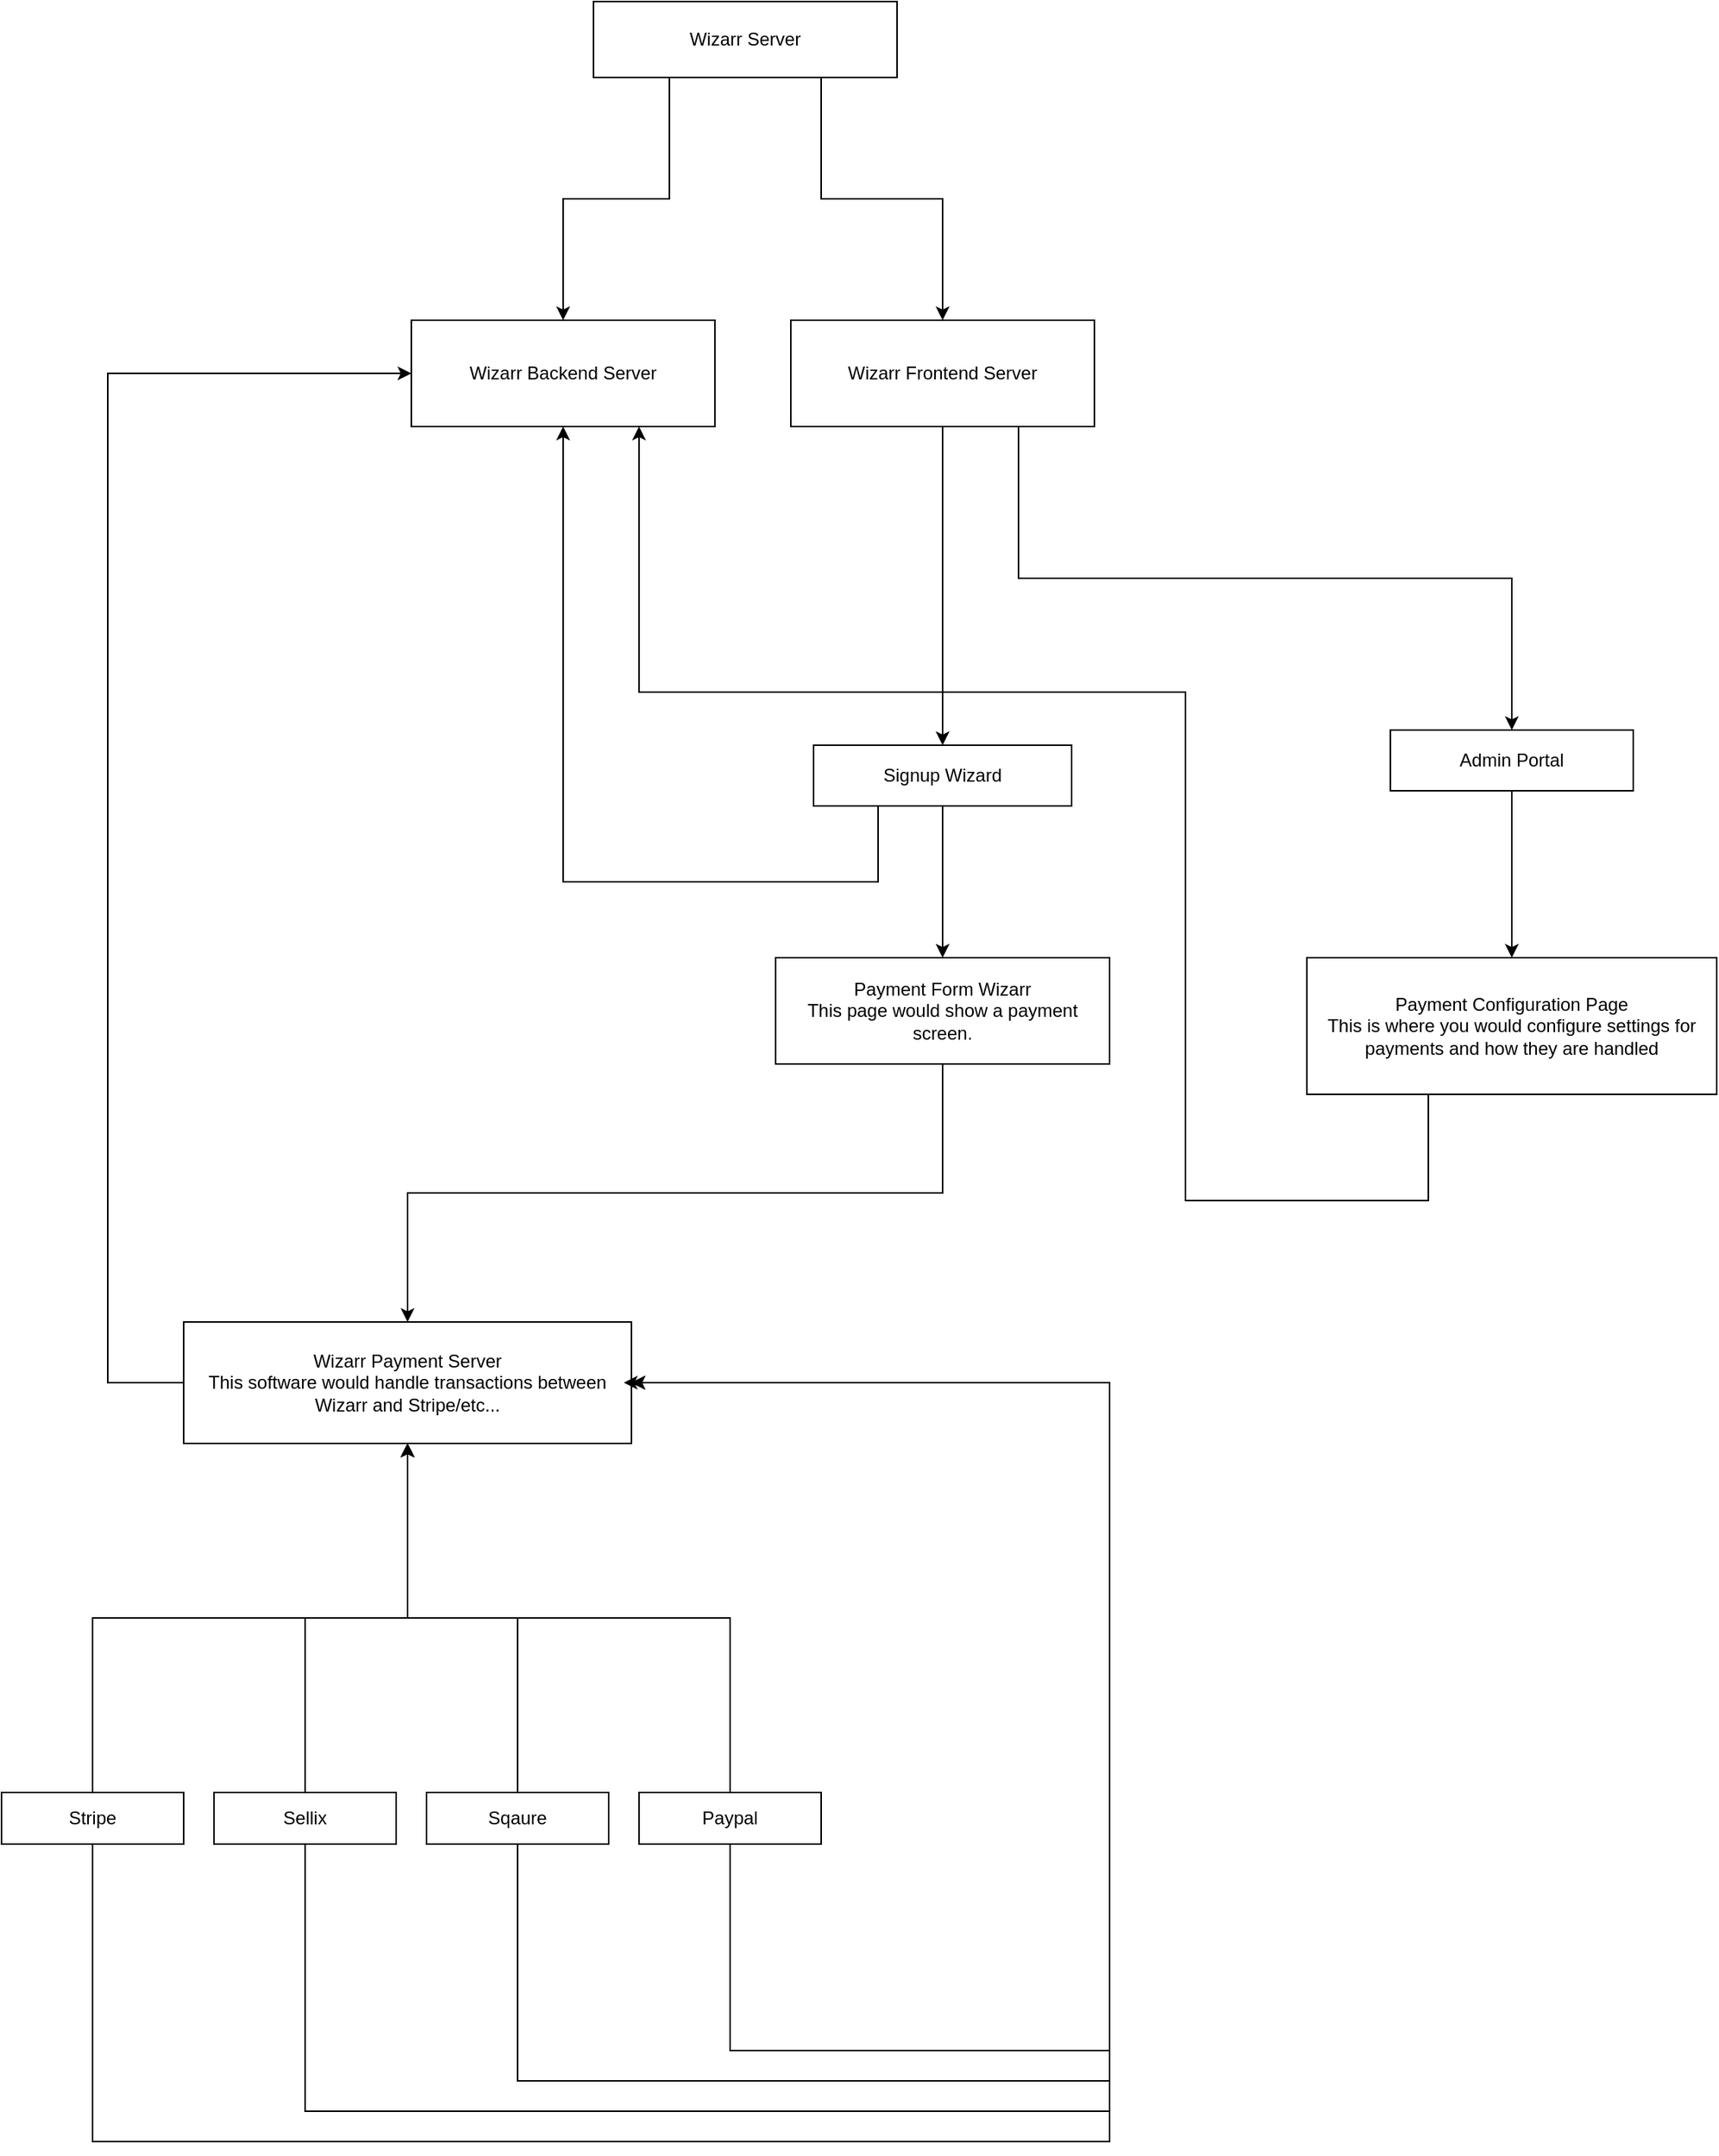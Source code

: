 <mxfile version="21.6.9" type="github">
  <diagram id="C5RBs43oDa-KdzZeNtuy" name="Page-1">
    <mxGraphModel dx="3010" dy="2353" grid="1" gridSize="10" guides="1" tooltips="1" connect="1" arrows="1" fold="1" page="1" pageScale="1" pageWidth="827" pageHeight="1169" math="0" shadow="0">
      <root>
        <mxCell id="WIyWlLk6GJQsqaUBKTNV-0" />
        <mxCell id="WIyWlLk6GJQsqaUBKTNV-1" parent="WIyWlLk6GJQsqaUBKTNV-0" />
        <mxCell id="pIVJt7jjB169_U8zp-Aa-2" style="edgeStyle=orthogonalEdgeStyle;rounded=0;orthogonalLoop=1;jettySize=auto;html=1;exitX=0.5;exitY=1;exitDx=0;exitDy=0;entryX=0.5;entryY=0;entryDx=0;entryDy=0;" edge="1" parent="WIyWlLk6GJQsqaUBKTNV-1" source="pIVJt7jjB169_U8zp-Aa-0" target="pIVJt7jjB169_U8zp-Aa-1">
          <mxGeometry relative="1" as="geometry" />
        </mxCell>
        <mxCell id="pIVJt7jjB169_U8zp-Aa-0" value="Payment Form Wizarr&lt;br&gt;This page would show a payment screen." style="rounded=0;whiteSpace=wrap;html=1;" vertex="1" parent="WIyWlLk6GJQsqaUBKTNV-1">
          <mxGeometry x="270" y="60" width="220" height="70" as="geometry" />
        </mxCell>
        <mxCell id="pIVJt7jjB169_U8zp-Aa-23" style="edgeStyle=orthogonalEdgeStyle;rounded=0;orthogonalLoop=1;jettySize=auto;html=1;exitX=0;exitY=0.5;exitDx=0;exitDy=0;entryX=0;entryY=0.5;entryDx=0;entryDy=0;" edge="1" parent="WIyWlLk6GJQsqaUBKTNV-1" source="pIVJt7jjB169_U8zp-Aa-1" target="pIVJt7jjB169_U8zp-Aa-22">
          <mxGeometry relative="1" as="geometry">
            <Array as="points">
              <mxPoint x="-170" y="340" />
              <mxPoint x="-170" y="-325" />
            </Array>
          </mxGeometry>
        </mxCell>
        <mxCell id="pIVJt7jjB169_U8zp-Aa-1" value="Wizarr Payment Server&lt;br&gt;This software would handle transactions between Wizarr and Stripe/etc..." style="rounded=0;whiteSpace=wrap;html=1;" vertex="1" parent="WIyWlLk6GJQsqaUBKTNV-1">
          <mxGeometry x="-120" y="300" width="295" height="80" as="geometry" />
        </mxCell>
        <mxCell id="pIVJt7jjB169_U8zp-Aa-7" style="edgeStyle=orthogonalEdgeStyle;rounded=0;orthogonalLoop=1;jettySize=auto;html=1;exitX=0.5;exitY=0;exitDx=0;exitDy=0;entryX=0.5;entryY=1;entryDx=0;entryDy=0;" edge="1" parent="WIyWlLk6GJQsqaUBKTNV-1" source="pIVJt7jjB169_U8zp-Aa-3" target="pIVJt7jjB169_U8zp-Aa-1">
          <mxGeometry relative="1" as="geometry" />
        </mxCell>
        <mxCell id="pIVJt7jjB169_U8zp-Aa-29" style="edgeStyle=orthogonalEdgeStyle;rounded=0;orthogonalLoop=1;jettySize=auto;html=1;exitX=0.5;exitY=1;exitDx=0;exitDy=0;entryX=1;entryY=0.5;entryDx=0;entryDy=0;" edge="1" parent="WIyWlLk6GJQsqaUBKTNV-1" source="pIVJt7jjB169_U8zp-Aa-3" target="pIVJt7jjB169_U8zp-Aa-1">
          <mxGeometry relative="1" as="geometry">
            <Array as="points">
              <mxPoint x="-180" y="840" />
              <mxPoint x="490" y="840" />
              <mxPoint x="490" y="340" />
            </Array>
          </mxGeometry>
        </mxCell>
        <mxCell id="pIVJt7jjB169_U8zp-Aa-3" value="Stripe" style="rounded=0;whiteSpace=wrap;html=1;" vertex="1" parent="WIyWlLk6GJQsqaUBKTNV-1">
          <mxGeometry x="-240" y="610" width="120" height="34" as="geometry" />
        </mxCell>
        <mxCell id="pIVJt7jjB169_U8zp-Aa-8" style="edgeStyle=orthogonalEdgeStyle;rounded=0;orthogonalLoop=1;jettySize=auto;html=1;exitX=0.5;exitY=0;exitDx=0;exitDy=0;" edge="1" parent="WIyWlLk6GJQsqaUBKTNV-1" source="pIVJt7jjB169_U8zp-Aa-4" target="pIVJt7jjB169_U8zp-Aa-1">
          <mxGeometry relative="1" as="geometry" />
        </mxCell>
        <mxCell id="pIVJt7jjB169_U8zp-Aa-30" style="edgeStyle=orthogonalEdgeStyle;rounded=0;orthogonalLoop=1;jettySize=auto;html=1;exitX=0.5;exitY=1;exitDx=0;exitDy=0;" edge="1" parent="WIyWlLk6GJQsqaUBKTNV-1" source="pIVJt7jjB169_U8zp-Aa-4">
          <mxGeometry relative="1" as="geometry">
            <mxPoint x="170" y="340" as="targetPoint" />
            <Array as="points">
              <mxPoint x="-40" y="820" />
              <mxPoint x="490" y="820" />
              <mxPoint x="490" y="340" />
            </Array>
          </mxGeometry>
        </mxCell>
        <mxCell id="pIVJt7jjB169_U8zp-Aa-4" value="Sellix" style="rounded=0;whiteSpace=wrap;html=1;" vertex="1" parent="WIyWlLk6GJQsqaUBKTNV-1">
          <mxGeometry x="-100" y="610" width="120" height="34" as="geometry" />
        </mxCell>
        <mxCell id="pIVJt7jjB169_U8zp-Aa-9" style="edgeStyle=orthogonalEdgeStyle;rounded=0;orthogonalLoop=1;jettySize=auto;html=1;exitX=0.5;exitY=0;exitDx=0;exitDy=0;" edge="1" parent="WIyWlLk6GJQsqaUBKTNV-1" source="pIVJt7jjB169_U8zp-Aa-5" target="pIVJt7jjB169_U8zp-Aa-1">
          <mxGeometry relative="1" as="geometry" />
        </mxCell>
        <mxCell id="pIVJt7jjB169_U8zp-Aa-31" style="edgeStyle=orthogonalEdgeStyle;rounded=0;orthogonalLoop=1;jettySize=auto;html=1;exitX=0.5;exitY=1;exitDx=0;exitDy=0;entryX=1;entryY=0.5;entryDx=0;entryDy=0;" edge="1" parent="WIyWlLk6GJQsqaUBKTNV-1" source="pIVJt7jjB169_U8zp-Aa-5" target="pIVJt7jjB169_U8zp-Aa-1">
          <mxGeometry relative="1" as="geometry">
            <Array as="points">
              <mxPoint x="100" y="800" />
              <mxPoint x="490" y="800" />
              <mxPoint x="490" y="340" />
            </Array>
          </mxGeometry>
        </mxCell>
        <mxCell id="pIVJt7jjB169_U8zp-Aa-5" value="Sqaure" style="rounded=0;whiteSpace=wrap;html=1;" vertex="1" parent="WIyWlLk6GJQsqaUBKTNV-1">
          <mxGeometry x="40" y="610" width="120" height="34" as="geometry" />
        </mxCell>
        <mxCell id="pIVJt7jjB169_U8zp-Aa-10" style="edgeStyle=orthogonalEdgeStyle;rounded=0;orthogonalLoop=1;jettySize=auto;html=1;exitX=0.5;exitY=0;exitDx=0;exitDy=0;" edge="1" parent="WIyWlLk6GJQsqaUBKTNV-1" source="pIVJt7jjB169_U8zp-Aa-6" target="pIVJt7jjB169_U8zp-Aa-1">
          <mxGeometry relative="1" as="geometry" />
        </mxCell>
        <mxCell id="pIVJt7jjB169_U8zp-Aa-32" style="edgeStyle=orthogonalEdgeStyle;rounded=0;orthogonalLoop=1;jettySize=auto;html=1;exitX=0.5;exitY=1;exitDx=0;exitDy=0;entryX=1;entryY=0.5;entryDx=0;entryDy=0;" edge="1" parent="WIyWlLk6GJQsqaUBKTNV-1" source="pIVJt7jjB169_U8zp-Aa-6" target="pIVJt7jjB169_U8zp-Aa-1">
          <mxGeometry relative="1" as="geometry">
            <Array as="points">
              <mxPoint x="240" y="780" />
              <mxPoint x="490" y="780" />
              <mxPoint x="490" y="340" />
            </Array>
          </mxGeometry>
        </mxCell>
        <mxCell id="pIVJt7jjB169_U8zp-Aa-6" value="Paypal" style="rounded=0;whiteSpace=wrap;html=1;" vertex="1" parent="WIyWlLk6GJQsqaUBKTNV-1">
          <mxGeometry x="180" y="610" width="120" height="34" as="geometry" />
        </mxCell>
        <mxCell id="pIVJt7jjB169_U8zp-Aa-14" style="edgeStyle=orthogonalEdgeStyle;rounded=0;orthogonalLoop=1;jettySize=auto;html=1;exitX=0.5;exitY=1;exitDx=0;exitDy=0;" edge="1" parent="WIyWlLk6GJQsqaUBKTNV-1" source="pIVJt7jjB169_U8zp-Aa-11" target="pIVJt7jjB169_U8zp-Aa-0">
          <mxGeometry relative="1" as="geometry" />
        </mxCell>
        <mxCell id="pIVJt7jjB169_U8zp-Aa-28" style="edgeStyle=orthogonalEdgeStyle;rounded=0;orthogonalLoop=1;jettySize=auto;html=1;exitX=0.25;exitY=1;exitDx=0;exitDy=0;entryX=0.5;entryY=1;entryDx=0;entryDy=0;" edge="1" parent="WIyWlLk6GJQsqaUBKTNV-1" source="pIVJt7jjB169_U8zp-Aa-11" target="pIVJt7jjB169_U8zp-Aa-22">
          <mxGeometry relative="1" as="geometry">
            <Array as="points">
              <mxPoint x="337" y="10" />
              <mxPoint x="130" y="10" />
            </Array>
          </mxGeometry>
        </mxCell>
        <mxCell id="pIVJt7jjB169_U8zp-Aa-11" value="Signup Wizard" style="rounded=0;whiteSpace=wrap;html=1;" vertex="1" parent="WIyWlLk6GJQsqaUBKTNV-1">
          <mxGeometry x="295" y="-80" width="170" height="40" as="geometry" />
        </mxCell>
        <mxCell id="pIVJt7jjB169_U8zp-Aa-13" style="edgeStyle=orthogonalEdgeStyle;rounded=0;orthogonalLoop=1;jettySize=auto;html=1;exitX=0.5;exitY=1;exitDx=0;exitDy=0;" edge="1" parent="WIyWlLk6GJQsqaUBKTNV-1" source="pIVJt7jjB169_U8zp-Aa-12" target="pIVJt7jjB169_U8zp-Aa-11">
          <mxGeometry relative="1" as="geometry" />
        </mxCell>
        <mxCell id="pIVJt7jjB169_U8zp-Aa-19" style="edgeStyle=orthogonalEdgeStyle;rounded=0;orthogonalLoop=1;jettySize=auto;html=1;exitX=0.75;exitY=1;exitDx=0;exitDy=0;" edge="1" parent="WIyWlLk6GJQsqaUBKTNV-1" source="pIVJt7jjB169_U8zp-Aa-12" target="pIVJt7jjB169_U8zp-Aa-18">
          <mxGeometry relative="1" as="geometry" />
        </mxCell>
        <mxCell id="pIVJt7jjB169_U8zp-Aa-12" value="Wizarr Frontend Server" style="rounded=0;whiteSpace=wrap;html=1;" vertex="1" parent="WIyWlLk6GJQsqaUBKTNV-1">
          <mxGeometry x="280" y="-360" width="200" height="70" as="geometry" />
        </mxCell>
        <mxCell id="pIVJt7jjB169_U8zp-Aa-21" style="edgeStyle=orthogonalEdgeStyle;rounded=0;orthogonalLoop=1;jettySize=auto;html=1;exitX=0.5;exitY=1;exitDx=0;exitDy=0;entryX=0.5;entryY=0;entryDx=0;entryDy=0;" edge="1" parent="WIyWlLk6GJQsqaUBKTNV-1" source="pIVJt7jjB169_U8zp-Aa-18" target="pIVJt7jjB169_U8zp-Aa-20">
          <mxGeometry relative="1" as="geometry" />
        </mxCell>
        <mxCell id="pIVJt7jjB169_U8zp-Aa-18" value="Admin Portal" style="rounded=0;whiteSpace=wrap;html=1;" vertex="1" parent="WIyWlLk6GJQsqaUBKTNV-1">
          <mxGeometry x="675" y="-90" width="160" height="40" as="geometry" />
        </mxCell>
        <mxCell id="pIVJt7jjB169_U8zp-Aa-27" style="edgeStyle=orthogonalEdgeStyle;rounded=0;orthogonalLoop=1;jettySize=auto;html=1;entryX=0.75;entryY=1;entryDx=0;entryDy=0;exitX=0.5;exitY=1;exitDx=0;exitDy=0;" edge="1" parent="WIyWlLk6GJQsqaUBKTNV-1" source="pIVJt7jjB169_U8zp-Aa-20" target="pIVJt7jjB169_U8zp-Aa-22">
          <mxGeometry relative="1" as="geometry">
            <Array as="points">
              <mxPoint x="700" y="220" />
              <mxPoint x="540" y="220" />
              <mxPoint x="540" y="-115" />
              <mxPoint x="180" y="-115" />
            </Array>
          </mxGeometry>
        </mxCell>
        <mxCell id="pIVJt7jjB169_U8zp-Aa-20" value="Payment Configuration Page&lt;br&gt;This is where you would configure settings for payments and how they are handled" style="rounded=0;whiteSpace=wrap;html=1;" vertex="1" parent="WIyWlLk6GJQsqaUBKTNV-1">
          <mxGeometry x="620" y="60" width="270" height="90" as="geometry" />
        </mxCell>
        <mxCell id="pIVJt7jjB169_U8zp-Aa-22" value="Wizarr Backend Server" style="rounded=0;whiteSpace=wrap;html=1;" vertex="1" parent="WIyWlLk6GJQsqaUBKTNV-1">
          <mxGeometry x="30" y="-360" width="200" height="70" as="geometry" />
        </mxCell>
        <mxCell id="pIVJt7jjB169_U8zp-Aa-25" style="edgeStyle=orthogonalEdgeStyle;rounded=0;orthogonalLoop=1;jettySize=auto;html=1;exitX=0.25;exitY=1;exitDx=0;exitDy=0;entryX=0.5;entryY=0;entryDx=0;entryDy=0;" edge="1" parent="WIyWlLk6GJQsqaUBKTNV-1" source="pIVJt7jjB169_U8zp-Aa-24" target="pIVJt7jjB169_U8zp-Aa-22">
          <mxGeometry relative="1" as="geometry" />
        </mxCell>
        <mxCell id="pIVJt7jjB169_U8zp-Aa-26" style="edgeStyle=orthogonalEdgeStyle;rounded=0;orthogonalLoop=1;jettySize=auto;html=1;exitX=0.75;exitY=1;exitDx=0;exitDy=0;" edge="1" parent="WIyWlLk6GJQsqaUBKTNV-1" source="pIVJt7jjB169_U8zp-Aa-24" target="pIVJt7jjB169_U8zp-Aa-12">
          <mxGeometry relative="1" as="geometry" />
        </mxCell>
        <mxCell id="pIVJt7jjB169_U8zp-Aa-24" value="Wizarr Server" style="rounded=0;whiteSpace=wrap;html=1;" vertex="1" parent="WIyWlLk6GJQsqaUBKTNV-1">
          <mxGeometry x="150" y="-570" width="200" height="50" as="geometry" />
        </mxCell>
      </root>
    </mxGraphModel>
  </diagram>
</mxfile>
